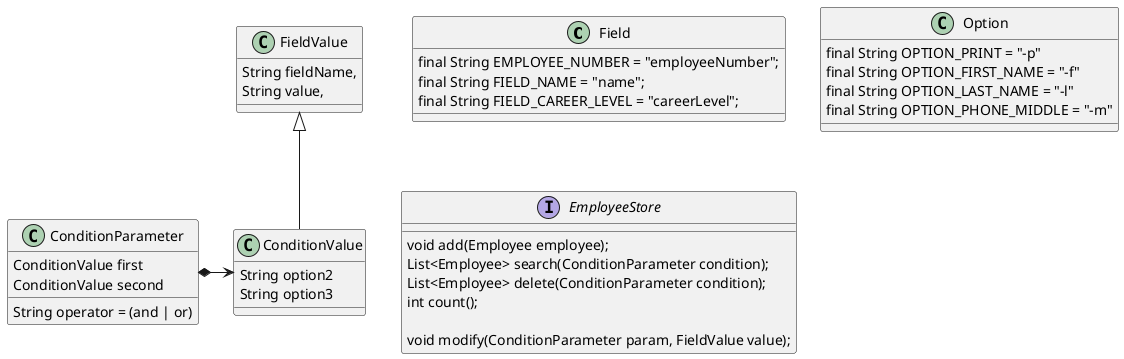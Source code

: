 @startuml
'https://plantuml.com/sequence-diagram

class Field {
    final String EMPLOYEE_NUMBER = "employeeNumber";
    final String FIELD_NAME = "name";
    final String FIELD_CAREER_LEVEL = "careerLevel";
}

class Option {
    final String OPTION_PRINT = "-p"
    final String OPTION_FIRST_NAME = "-f"
    final String OPTION_LAST_NAME = "-l"
    final String OPTION_PHONE_MIDDLE = "-m"
}

interface EmployeeStore {

    void add(Employee employee);
    List<Employee> search(ConditionParameter condition);
    List<Employee> delete(ConditionParameter condition);
    int count();

    void modify(ConditionParameter param, FieldValue value);
}

class FieldValue {
    String fieldName,
    String value,
}

class ConditionValue extends FieldValue {
    String option2
    String option3
}

class ConditionParameter {
    ConditionValue first
    ConditionValue second
    String operator = (and | or)
}

ConditionParameter *-> ConditionValue
@enduml